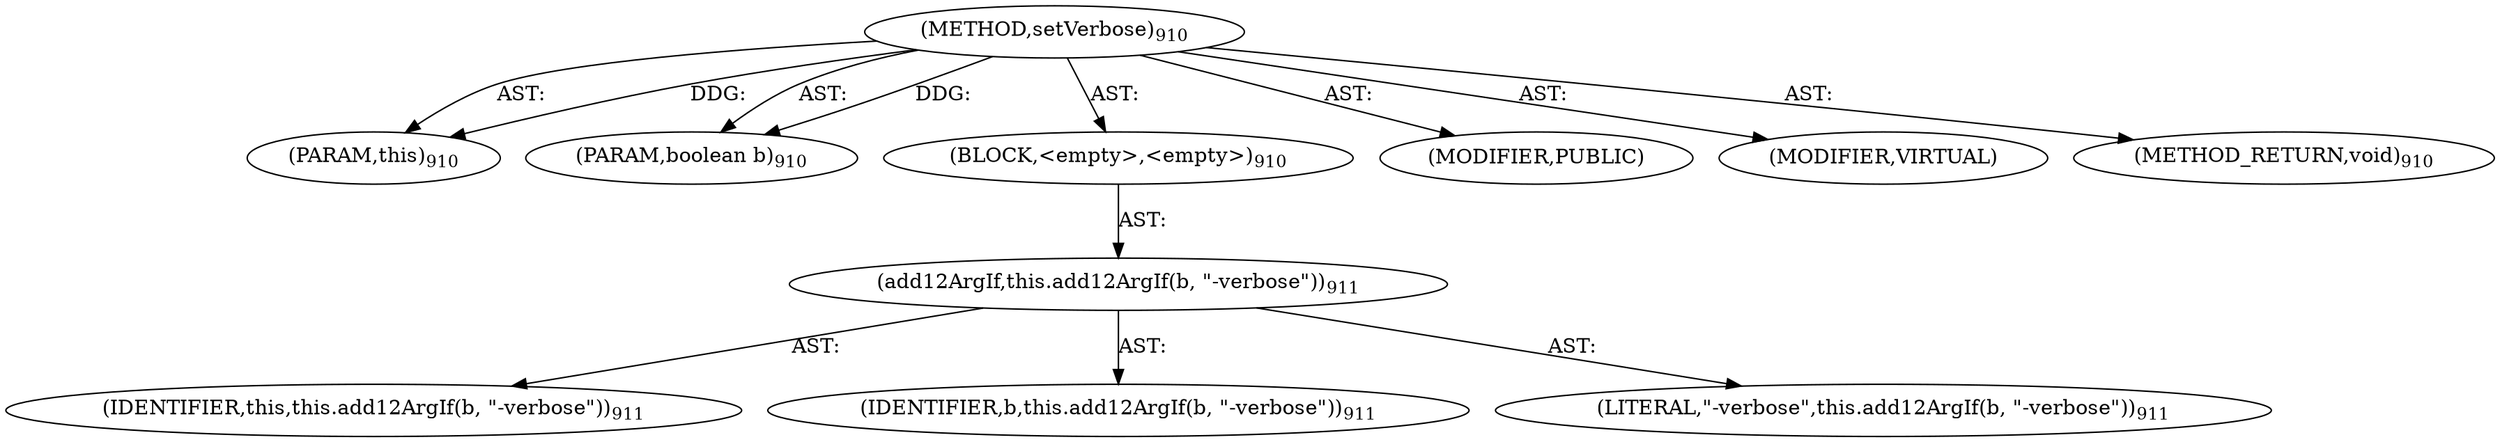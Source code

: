 digraph "setVerbose" {  
"111669149762" [label = <(METHOD,setVerbose)<SUB>910</SUB>> ]
"115964117025" [label = <(PARAM,this)<SUB>910</SUB>> ]
"115964117151" [label = <(PARAM,boolean b)<SUB>910</SUB>> ]
"25769803876" [label = <(BLOCK,&lt;empty&gt;,&lt;empty&gt;)<SUB>910</SUB>> ]
"30064771375" [label = <(add12ArgIf,this.add12ArgIf(b, &quot;-verbose&quot;))<SUB>911</SUB>> ]
"68719476773" [label = <(IDENTIFIER,this,this.add12ArgIf(b, &quot;-verbose&quot;))<SUB>911</SUB>> ]
"68719477031" [label = <(IDENTIFIER,b,this.add12ArgIf(b, &quot;-verbose&quot;))<SUB>911</SUB>> ]
"90194313253" [label = <(LITERAL,&quot;-verbose&quot;,this.add12ArgIf(b, &quot;-verbose&quot;))<SUB>911</SUB>> ]
"133143986357" [label = <(MODIFIER,PUBLIC)> ]
"133143986358" [label = <(MODIFIER,VIRTUAL)> ]
"128849018946" [label = <(METHOD_RETURN,void)<SUB>910</SUB>> ]
  "111669149762" -> "115964117025"  [ label = "AST: "] 
  "111669149762" -> "115964117151"  [ label = "AST: "] 
  "111669149762" -> "25769803876"  [ label = "AST: "] 
  "111669149762" -> "133143986357"  [ label = "AST: "] 
  "111669149762" -> "133143986358"  [ label = "AST: "] 
  "111669149762" -> "128849018946"  [ label = "AST: "] 
  "25769803876" -> "30064771375"  [ label = "AST: "] 
  "30064771375" -> "68719476773"  [ label = "AST: "] 
  "30064771375" -> "68719477031"  [ label = "AST: "] 
  "30064771375" -> "90194313253"  [ label = "AST: "] 
  "111669149762" -> "115964117025"  [ label = "DDG: "] 
  "111669149762" -> "115964117151"  [ label = "DDG: "] 
}
